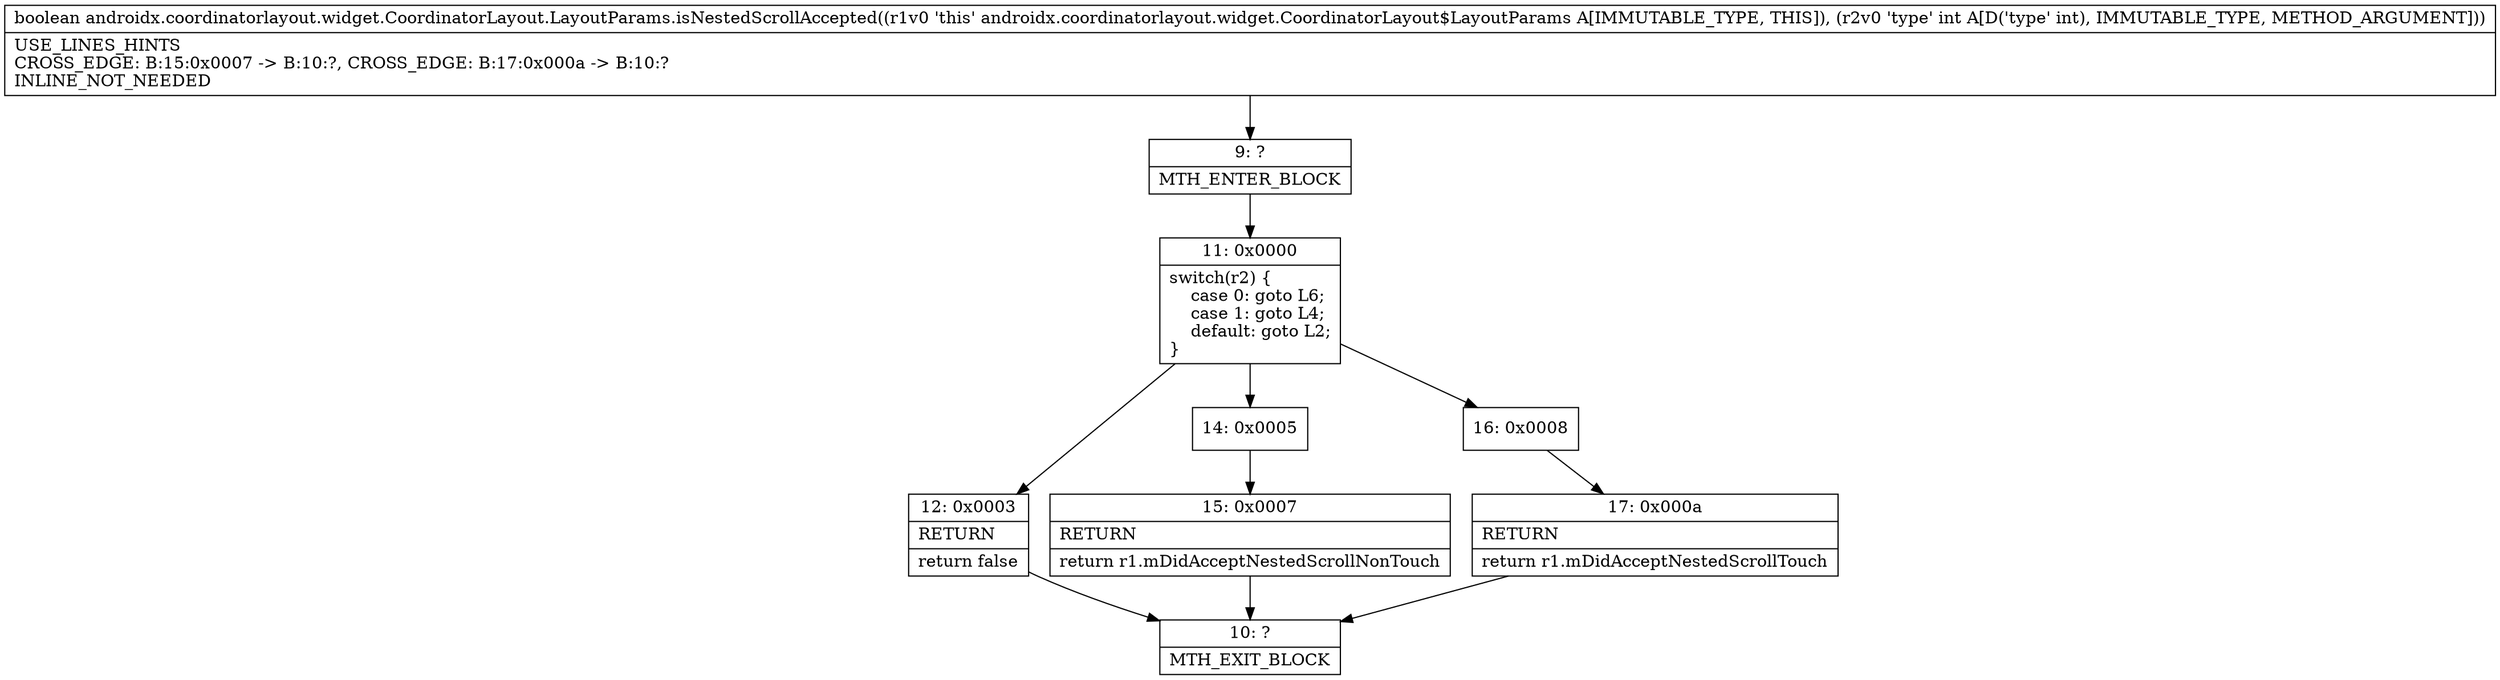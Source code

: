 digraph "CFG forandroidx.coordinatorlayout.widget.CoordinatorLayout.LayoutParams.isNestedScrollAccepted(I)Z" {
Node_9 [shape=record,label="{9\:\ ?|MTH_ENTER_BLOCK\l}"];
Node_11 [shape=record,label="{11\:\ 0x0000|switch(r2) \{\l    case 0: goto L6;\l    case 1: goto L4;\l    default: goto L2;\l\}\l}"];
Node_12 [shape=record,label="{12\:\ 0x0003|RETURN\l|return false\l}"];
Node_10 [shape=record,label="{10\:\ ?|MTH_EXIT_BLOCK\l}"];
Node_14 [shape=record,label="{14\:\ 0x0005}"];
Node_15 [shape=record,label="{15\:\ 0x0007|RETURN\l|return r1.mDidAcceptNestedScrollNonTouch\l}"];
Node_16 [shape=record,label="{16\:\ 0x0008}"];
Node_17 [shape=record,label="{17\:\ 0x000a|RETURN\l|return r1.mDidAcceptNestedScrollTouch\l}"];
MethodNode[shape=record,label="{boolean androidx.coordinatorlayout.widget.CoordinatorLayout.LayoutParams.isNestedScrollAccepted((r1v0 'this' androidx.coordinatorlayout.widget.CoordinatorLayout$LayoutParams A[IMMUTABLE_TYPE, THIS]), (r2v0 'type' int A[D('type' int), IMMUTABLE_TYPE, METHOD_ARGUMENT]))  | USE_LINES_HINTS\lCROSS_EDGE: B:15:0x0007 \-\> B:10:?, CROSS_EDGE: B:17:0x000a \-\> B:10:?\lINLINE_NOT_NEEDED\l}"];
MethodNode -> Node_9;Node_9 -> Node_11;
Node_11 -> Node_12;
Node_11 -> Node_14;
Node_11 -> Node_16;
Node_12 -> Node_10;
Node_14 -> Node_15;
Node_15 -> Node_10;
Node_16 -> Node_17;
Node_17 -> Node_10;
}

